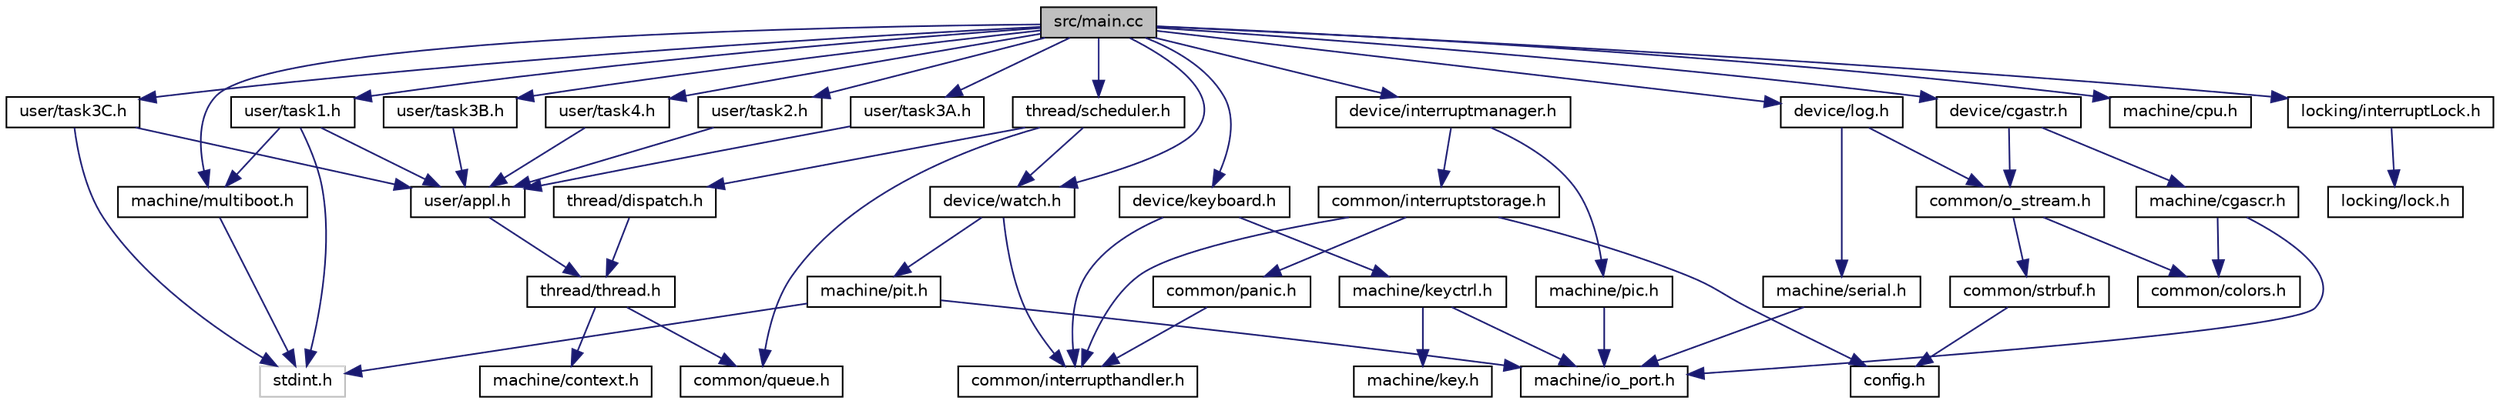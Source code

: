 digraph "src/main.cc"
{
  bgcolor="transparent";
  edge [fontname="Helvetica",fontsize="10",labelfontname="Helvetica",labelfontsize="10"];
  node [fontname="Helvetica",fontsize="10",shape=record];
  Node1 [label="src/main.cc",height=0.2,width=0.4,color="black", fillcolor="grey75", style="filled", fontcolor="black"];
  Node1 -> Node2 [color="midnightblue",fontsize="10",style="solid",fontname="Helvetica"];
  Node2 [label="machine/multiboot.h",height=0.2,width=0.4,color="black",URL="$multiboot_8h.html"];
  Node2 -> Node3 [color="midnightblue",fontsize="10",style="solid",fontname="Helvetica"];
  Node3 [label="stdint.h",height=0.2,width=0.4,color="grey75"];
  Node1 -> Node4 [color="midnightblue",fontsize="10",style="solid",fontname="Helvetica"];
  Node4 [label="machine/cpu.h",height=0.2,width=0.4,color="black",URL="$machine_2cpu_8h.html"];
  Node1 -> Node5 [color="midnightblue",fontsize="10",style="solid",fontname="Helvetica"];
  Node5 [label="device/interruptmanager.h",height=0.2,width=0.4,color="black",URL="$interruptmanager_8h.html"];
  Node5 -> Node6 [color="midnightblue",fontsize="10",style="solid",fontname="Helvetica"];
  Node6 [label="common/interruptstorage.h",height=0.2,width=0.4,color="black",URL="$interruptstorage_8h.html"];
  Node6 -> Node7 [color="midnightblue",fontsize="10",style="solid",fontname="Helvetica"];
  Node7 [label="common/interrupthandler.h",height=0.2,width=0.4,color="black",URL="$interrupthandler_8h.html"];
  Node6 -> Node8 [color="midnightblue",fontsize="10",style="solid",fontname="Helvetica"];
  Node8 [label="common/panic.h",height=0.2,width=0.4,color="black",URL="$panic_8h.html"];
  Node8 -> Node7 [color="midnightblue",fontsize="10",style="solid",fontname="Helvetica"];
  Node6 -> Node9 [color="midnightblue",fontsize="10",style="solid",fontname="Helvetica"];
  Node9 [label="config.h",height=0.2,width=0.4,color="black",URL="$config_8h.html",tooltip="verschiedene defines für Einstellungen "];
  Node5 -> Node10 [color="midnightblue",fontsize="10",style="solid",fontname="Helvetica"];
  Node10 [label="machine/pic.h",height=0.2,width=0.4,color="black",URL="$pic_8h.html"];
  Node10 -> Node11 [color="midnightblue",fontsize="10",style="solid",fontname="Helvetica"];
  Node11 [label="machine/io_port.h",height=0.2,width=0.4,color="black",URL="$io__port_8h.html"];
  Node1 -> Node12 [color="midnightblue",fontsize="10",style="solid",fontname="Helvetica"];
  Node12 [label="device/keyboard.h",height=0.2,width=0.4,color="black",URL="$device_2keyboard_8h.html"];
  Node12 -> Node13 [color="midnightblue",fontsize="10",style="solid",fontname="Helvetica"];
  Node13 [label="machine/keyctrl.h",height=0.2,width=0.4,color="black",URL="$keyctrl_8h.html"];
  Node13 -> Node11 [color="midnightblue",fontsize="10",style="solid",fontname="Helvetica"];
  Node13 -> Node14 [color="midnightblue",fontsize="10",style="solid",fontname="Helvetica"];
  Node14 [label="machine/key.h",height=0.2,width=0.4,color="black",URL="$key_8h.html"];
  Node12 -> Node7 [color="midnightblue",fontsize="10",style="solid",fontname="Helvetica"];
  Node1 -> Node15 [color="midnightblue",fontsize="10",style="solid",fontname="Helvetica"];
  Node15 [label="device/cgastr.h",height=0.2,width=0.4,color="black",URL="$cgastr_8h.html"];
  Node15 -> Node16 [color="midnightblue",fontsize="10",style="solid",fontname="Helvetica"];
  Node16 [label="common/o_stream.h",height=0.2,width=0.4,color="black",URL="$o__stream_8h.html"];
  Node16 -> Node17 [color="midnightblue",fontsize="10",style="solid",fontname="Helvetica"];
  Node17 [label="common/strbuf.h",height=0.2,width=0.4,color="black",URL="$strbuf_8h.html"];
  Node17 -> Node9 [color="midnightblue",fontsize="10",style="solid",fontname="Helvetica"];
  Node16 -> Node18 [color="midnightblue",fontsize="10",style="solid",fontname="Helvetica"];
  Node18 [label="common/colors.h",height=0.2,width=0.4,color="black",URL="$colors_8h.html"];
  Node15 -> Node19 [color="midnightblue",fontsize="10",style="solid",fontname="Helvetica"];
  Node19 [label="machine/cgascr.h",height=0.2,width=0.4,color="black",URL="$cgascr_8h.html"];
  Node19 -> Node11 [color="midnightblue",fontsize="10",style="solid",fontname="Helvetica"];
  Node19 -> Node18 [color="midnightblue",fontsize="10",style="solid",fontname="Helvetica"];
  Node1 -> Node20 [color="midnightblue",fontsize="10",style="solid",fontname="Helvetica"];
  Node20 [label="device/watch.h",height=0.2,width=0.4,color="black",URL="$watch_8h.html"];
  Node20 -> Node7 [color="midnightblue",fontsize="10",style="solid",fontname="Helvetica"];
  Node20 -> Node21 [color="midnightblue",fontsize="10",style="solid",fontname="Helvetica"];
  Node21 [label="machine/pit.h",height=0.2,width=0.4,color="black",URL="$pit_8h.html"];
  Node21 -> Node3 [color="midnightblue",fontsize="10",style="solid",fontname="Helvetica"];
  Node21 -> Node11 [color="midnightblue",fontsize="10",style="solid",fontname="Helvetica"];
  Node1 -> Node22 [color="midnightblue",fontsize="10",style="solid",fontname="Helvetica"];
  Node22 [label="device/log.h",height=0.2,width=0.4,color="black",URL="$device_2log_8h.html"];
  Node22 -> Node16 [color="midnightblue",fontsize="10",style="solid",fontname="Helvetica"];
  Node22 -> Node23 [color="midnightblue",fontsize="10",style="solid",fontname="Helvetica"];
  Node23 [label="machine/serial.h",height=0.2,width=0.4,color="black",URL="$serial_8h.html"];
  Node23 -> Node11 [color="midnightblue",fontsize="10",style="solid",fontname="Helvetica"];
  Node1 -> Node24 [color="midnightblue",fontsize="10",style="solid",fontname="Helvetica"];
  Node24 [label="thread/scheduler.h",height=0.2,width=0.4,color="black",URL="$thread_2scheduler_8h.html"];
  Node24 -> Node25 [color="midnightblue",fontsize="10",style="solid",fontname="Helvetica"];
  Node25 [label="thread/dispatch.h",height=0.2,width=0.4,color="black",URL="$dispatch_8h.html"];
  Node25 -> Node26 [color="midnightblue",fontsize="10",style="solid",fontname="Helvetica"];
  Node26 [label="thread/thread.h",height=0.2,width=0.4,color="black",URL="$thread_8h.html"];
  Node26 -> Node27 [color="midnightblue",fontsize="10",style="solid",fontname="Helvetica"];
  Node27 [label="machine/context.h",height=0.2,width=0.4,color="black",URL="$context_8h.html"];
  Node26 -> Node28 [color="midnightblue",fontsize="10",style="solid",fontname="Helvetica"];
  Node28 [label="common/queue.h",height=0.2,width=0.4,color="black",URL="$queue_8h.html"];
  Node24 -> Node28 [color="midnightblue",fontsize="10",style="solid",fontname="Helvetica"];
  Node24 -> Node20 [color="midnightblue",fontsize="10",style="solid",fontname="Helvetica"];
  Node1 -> Node29 [color="midnightblue",fontsize="10",style="solid",fontname="Helvetica"];
  Node29 [label="locking/interruptLock.h",height=0.2,width=0.4,color="black",URL="$interruptLock_8h.html"];
  Node29 -> Node30 [color="midnightblue",fontsize="10",style="solid",fontname="Helvetica"];
  Node30 [label="locking/lock.h",height=0.2,width=0.4,color="black",URL="$locking_2lock_8h.html"];
  Node1 -> Node31 [color="midnightblue",fontsize="10",style="solid",fontname="Helvetica"];
  Node31 [label="user/task1.h",height=0.2,width=0.4,color="black",URL="$task1_8h.html",tooltip="Klassendeklaration für erste Aufgabe. "];
  Node31 -> Node2 [color="midnightblue",fontsize="10",style="solid",fontname="Helvetica"];
  Node31 -> Node32 [color="midnightblue",fontsize="10",style="solid",fontname="Helvetica"];
  Node32 [label="user/appl.h",height=0.2,width=0.4,color="black",URL="$appl_8h.html",tooltip="Grundklasse für Anwendungen, für die einzelnen Aufgaben benötigt. "];
  Node32 -> Node26 [color="midnightblue",fontsize="10",style="solid",fontname="Helvetica"];
  Node31 -> Node3 [color="midnightblue",fontsize="10",style="solid",fontname="Helvetica"];
  Node1 -> Node33 [color="midnightblue",fontsize="10",style="solid",fontname="Helvetica"];
  Node33 [label="user/task2.h",height=0.2,width=0.4,color="black",URL="$task2_8h.html"];
  Node33 -> Node32 [color="midnightblue",fontsize="10",style="solid",fontname="Helvetica"];
  Node1 -> Node34 [color="midnightblue",fontsize="10",style="solid",fontname="Helvetica"];
  Node34 [label="user/task3A.h",height=0.2,width=0.4,color="black",URL="$task3A_8h.html"];
  Node34 -> Node32 [color="midnightblue",fontsize="10",style="solid",fontname="Helvetica"];
  Node1 -> Node35 [color="midnightblue",fontsize="10",style="solid",fontname="Helvetica"];
  Node35 [label="user/task3B.h",height=0.2,width=0.4,color="black",URL="$task3B_8h.html"];
  Node35 -> Node32 [color="midnightblue",fontsize="10",style="solid",fontname="Helvetica"];
  Node1 -> Node36 [color="midnightblue",fontsize="10",style="solid",fontname="Helvetica"];
  Node36 [label="user/task3C.h",height=0.2,width=0.4,color="black",URL="$task3C_8h.html"];
  Node36 -> Node32 [color="midnightblue",fontsize="10",style="solid",fontname="Helvetica"];
  Node36 -> Node3 [color="midnightblue",fontsize="10",style="solid",fontname="Helvetica"];
  Node1 -> Node37 [color="midnightblue",fontsize="10",style="solid",fontname="Helvetica"];
  Node37 [label="user/task4.h",height=0.2,width=0.4,color="black",URL="$task4_8h.html"];
  Node37 -> Node32 [color="midnightblue",fontsize="10",style="solid",fontname="Helvetica"];
}

